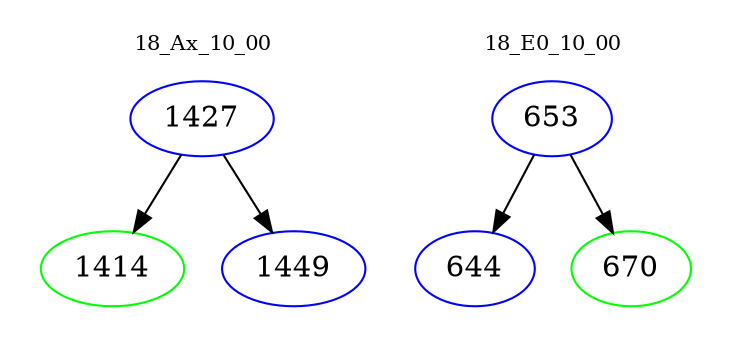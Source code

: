 digraph{
subgraph cluster_0 {
color = white
label = "18_Ax_10_00";
fontsize=10;
T0_1427 [label="1427", color="blue"]
T0_1427 -> T0_1414 [color="black"]
T0_1414 [label="1414", color="green"]
T0_1427 -> T0_1449 [color="black"]
T0_1449 [label="1449", color="blue"]
}
subgraph cluster_1 {
color = white
label = "18_E0_10_00";
fontsize=10;
T1_653 [label="653", color="blue"]
T1_653 -> T1_644 [color="black"]
T1_644 [label="644", color="blue"]
T1_653 -> T1_670 [color="black"]
T1_670 [label="670", color="green"]
}
}
